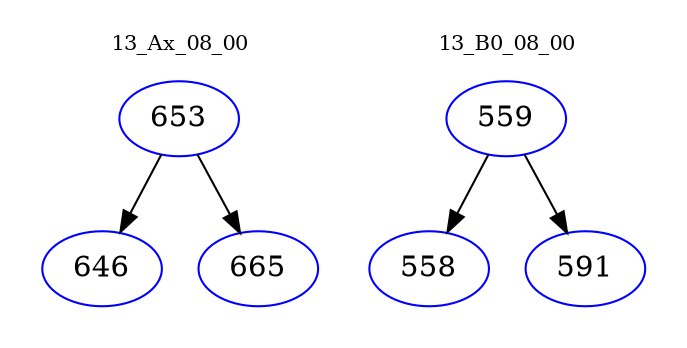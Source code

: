 digraph{
subgraph cluster_0 {
color = white
label = "13_Ax_08_00";
fontsize=10;
T0_653 [label="653", color="blue"]
T0_653 -> T0_646 [color="black"]
T0_646 [label="646", color="blue"]
T0_653 -> T0_665 [color="black"]
T0_665 [label="665", color="blue"]
}
subgraph cluster_1 {
color = white
label = "13_B0_08_00";
fontsize=10;
T1_559 [label="559", color="blue"]
T1_559 -> T1_558 [color="black"]
T1_558 [label="558", color="blue"]
T1_559 -> T1_591 [color="black"]
T1_591 [label="591", color="blue"]
}
}
